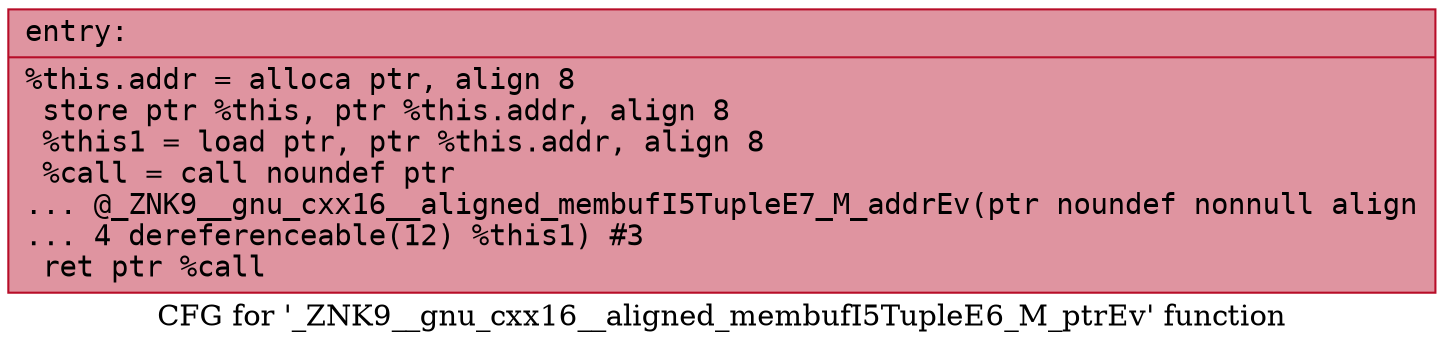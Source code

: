 digraph "CFG for '_ZNK9__gnu_cxx16__aligned_membufI5TupleE6_M_ptrEv' function" {
	label="CFG for '_ZNK9__gnu_cxx16__aligned_membufI5TupleE6_M_ptrEv' function";

	Node0x55dab47de860 [shape=record,color="#b70d28ff", style=filled, fillcolor="#b70d2870" fontname="Courier",label="{entry:\l|  %this.addr = alloca ptr, align 8\l  store ptr %this, ptr %this.addr, align 8\l  %this1 = load ptr, ptr %this.addr, align 8\l  %call = call noundef ptr\l... @_ZNK9__gnu_cxx16__aligned_membufI5TupleE7_M_addrEv(ptr noundef nonnull align\l... 4 dereferenceable(12) %this1) #3\l  ret ptr %call\l}"];
}
